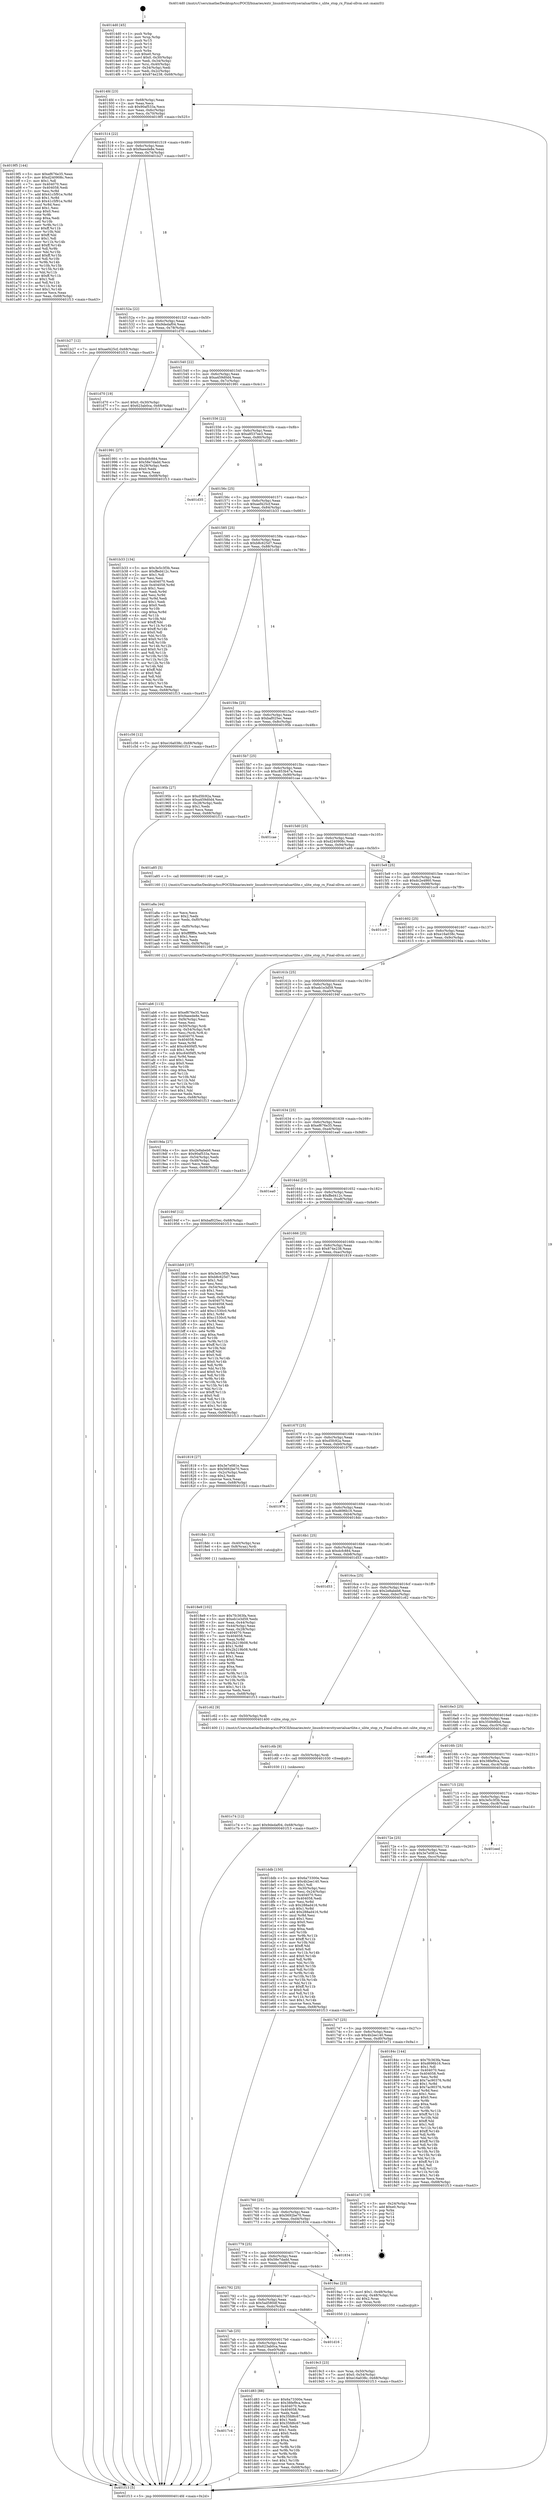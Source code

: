 digraph "0x4014d0" {
  label = "0x4014d0 (/mnt/c/Users/mathe/Desktop/tcc/POCII/binaries/extr_linuxdriversttyserialuartlite.c_ulite_stop_rx_Final-ollvm.out::main(0))"
  labelloc = "t"
  node[shape=record]

  Entry [label="",width=0.3,height=0.3,shape=circle,fillcolor=black,style=filled]
  "0x4014fd" [label="{
     0x4014fd [23]\l
     | [instrs]\l
     &nbsp;&nbsp;0x4014fd \<+3\>: mov -0x68(%rbp),%eax\l
     &nbsp;&nbsp;0x401500 \<+2\>: mov %eax,%ecx\l
     &nbsp;&nbsp;0x401502 \<+6\>: sub $0x90af533a,%ecx\l
     &nbsp;&nbsp;0x401508 \<+3\>: mov %eax,-0x6c(%rbp)\l
     &nbsp;&nbsp;0x40150b \<+3\>: mov %ecx,-0x70(%rbp)\l
     &nbsp;&nbsp;0x40150e \<+6\>: je 00000000004019f5 \<main+0x525\>\l
  }"]
  "0x4019f5" [label="{
     0x4019f5 [144]\l
     | [instrs]\l
     &nbsp;&nbsp;0x4019f5 \<+5\>: mov $0xef676e35,%eax\l
     &nbsp;&nbsp;0x4019fa \<+5\>: mov $0xd240908c,%ecx\l
     &nbsp;&nbsp;0x4019ff \<+2\>: mov $0x1,%dl\l
     &nbsp;&nbsp;0x401a01 \<+7\>: mov 0x404070,%esi\l
     &nbsp;&nbsp;0x401a08 \<+7\>: mov 0x404058,%edi\l
     &nbsp;&nbsp;0x401a0f \<+3\>: mov %esi,%r8d\l
     &nbsp;&nbsp;0x401a12 \<+7\>: add $0x41c5f91e,%r8d\l
     &nbsp;&nbsp;0x401a19 \<+4\>: sub $0x1,%r8d\l
     &nbsp;&nbsp;0x401a1d \<+7\>: sub $0x41c5f91e,%r8d\l
     &nbsp;&nbsp;0x401a24 \<+4\>: imul %r8d,%esi\l
     &nbsp;&nbsp;0x401a28 \<+3\>: and $0x1,%esi\l
     &nbsp;&nbsp;0x401a2b \<+3\>: cmp $0x0,%esi\l
     &nbsp;&nbsp;0x401a2e \<+4\>: sete %r9b\l
     &nbsp;&nbsp;0x401a32 \<+3\>: cmp $0xa,%edi\l
     &nbsp;&nbsp;0x401a35 \<+4\>: setl %r10b\l
     &nbsp;&nbsp;0x401a39 \<+3\>: mov %r9b,%r11b\l
     &nbsp;&nbsp;0x401a3c \<+4\>: xor $0xff,%r11b\l
     &nbsp;&nbsp;0x401a40 \<+3\>: mov %r10b,%bl\l
     &nbsp;&nbsp;0x401a43 \<+3\>: xor $0xff,%bl\l
     &nbsp;&nbsp;0x401a46 \<+3\>: xor $0x1,%dl\l
     &nbsp;&nbsp;0x401a49 \<+3\>: mov %r11b,%r14b\l
     &nbsp;&nbsp;0x401a4c \<+4\>: and $0xff,%r14b\l
     &nbsp;&nbsp;0x401a50 \<+3\>: and %dl,%r9b\l
     &nbsp;&nbsp;0x401a53 \<+3\>: mov %bl,%r15b\l
     &nbsp;&nbsp;0x401a56 \<+4\>: and $0xff,%r15b\l
     &nbsp;&nbsp;0x401a5a \<+3\>: and %dl,%r10b\l
     &nbsp;&nbsp;0x401a5d \<+3\>: or %r9b,%r14b\l
     &nbsp;&nbsp;0x401a60 \<+3\>: or %r10b,%r15b\l
     &nbsp;&nbsp;0x401a63 \<+3\>: xor %r15b,%r14b\l
     &nbsp;&nbsp;0x401a66 \<+3\>: or %bl,%r11b\l
     &nbsp;&nbsp;0x401a69 \<+4\>: xor $0xff,%r11b\l
     &nbsp;&nbsp;0x401a6d \<+3\>: or $0x1,%dl\l
     &nbsp;&nbsp;0x401a70 \<+3\>: and %dl,%r11b\l
     &nbsp;&nbsp;0x401a73 \<+3\>: or %r11b,%r14b\l
     &nbsp;&nbsp;0x401a76 \<+4\>: test $0x1,%r14b\l
     &nbsp;&nbsp;0x401a7a \<+3\>: cmovne %ecx,%eax\l
     &nbsp;&nbsp;0x401a7d \<+3\>: mov %eax,-0x68(%rbp)\l
     &nbsp;&nbsp;0x401a80 \<+5\>: jmp 0000000000401f13 \<main+0xa43\>\l
  }"]
  "0x401514" [label="{
     0x401514 [22]\l
     | [instrs]\l
     &nbsp;&nbsp;0x401514 \<+5\>: jmp 0000000000401519 \<main+0x49\>\l
     &nbsp;&nbsp;0x401519 \<+3\>: mov -0x6c(%rbp),%eax\l
     &nbsp;&nbsp;0x40151c \<+5\>: sub $0x9aeede8e,%eax\l
     &nbsp;&nbsp;0x401521 \<+3\>: mov %eax,-0x74(%rbp)\l
     &nbsp;&nbsp;0x401524 \<+6\>: je 0000000000401b27 \<main+0x657\>\l
  }"]
  Exit [label="",width=0.3,height=0.3,shape=circle,fillcolor=black,style=filled,peripheries=2]
  "0x401b27" [label="{
     0x401b27 [12]\l
     | [instrs]\l
     &nbsp;&nbsp;0x401b27 \<+7\>: movl $0xaef425cf,-0x68(%rbp)\l
     &nbsp;&nbsp;0x401b2e \<+5\>: jmp 0000000000401f13 \<main+0xa43\>\l
  }"]
  "0x40152a" [label="{
     0x40152a [22]\l
     | [instrs]\l
     &nbsp;&nbsp;0x40152a \<+5\>: jmp 000000000040152f \<main+0x5f\>\l
     &nbsp;&nbsp;0x40152f \<+3\>: mov -0x6c(%rbp),%eax\l
     &nbsp;&nbsp;0x401532 \<+5\>: sub $0x9dedaf04,%eax\l
     &nbsp;&nbsp;0x401537 \<+3\>: mov %eax,-0x78(%rbp)\l
     &nbsp;&nbsp;0x40153a \<+6\>: je 0000000000401d70 \<main+0x8a0\>\l
  }"]
  "0x4017c4" [label="{
     0x4017c4\l
  }", style=dashed]
  "0x401d70" [label="{
     0x401d70 [19]\l
     | [instrs]\l
     &nbsp;&nbsp;0x401d70 \<+7\>: movl $0x0,-0x30(%rbp)\l
     &nbsp;&nbsp;0x401d77 \<+7\>: movl $0x623ab0ca,-0x68(%rbp)\l
     &nbsp;&nbsp;0x401d7e \<+5\>: jmp 0000000000401f13 \<main+0xa43\>\l
  }"]
  "0x401540" [label="{
     0x401540 [22]\l
     | [instrs]\l
     &nbsp;&nbsp;0x401540 \<+5\>: jmp 0000000000401545 \<main+0x75\>\l
     &nbsp;&nbsp;0x401545 \<+3\>: mov -0x6c(%rbp),%eax\l
     &nbsp;&nbsp;0x401548 \<+5\>: sub $0xa459d0d4,%eax\l
     &nbsp;&nbsp;0x40154d \<+3\>: mov %eax,-0x7c(%rbp)\l
     &nbsp;&nbsp;0x401550 \<+6\>: je 0000000000401991 \<main+0x4c1\>\l
  }"]
  "0x401d83" [label="{
     0x401d83 [88]\l
     | [instrs]\l
     &nbsp;&nbsp;0x401d83 \<+5\>: mov $0x6a73300e,%eax\l
     &nbsp;&nbsp;0x401d88 \<+5\>: mov $0x38fef9ca,%ecx\l
     &nbsp;&nbsp;0x401d8d \<+7\>: mov 0x404070,%edx\l
     &nbsp;&nbsp;0x401d94 \<+7\>: mov 0x404058,%esi\l
     &nbsp;&nbsp;0x401d9b \<+2\>: mov %edx,%edi\l
     &nbsp;&nbsp;0x401d9d \<+6\>: sub $0x35fd6c67,%edi\l
     &nbsp;&nbsp;0x401da3 \<+3\>: sub $0x1,%edi\l
     &nbsp;&nbsp;0x401da6 \<+6\>: add $0x35fd6c67,%edi\l
     &nbsp;&nbsp;0x401dac \<+3\>: imul %edi,%edx\l
     &nbsp;&nbsp;0x401daf \<+3\>: and $0x1,%edx\l
     &nbsp;&nbsp;0x401db2 \<+3\>: cmp $0x0,%edx\l
     &nbsp;&nbsp;0x401db5 \<+4\>: sete %r8b\l
     &nbsp;&nbsp;0x401db9 \<+3\>: cmp $0xa,%esi\l
     &nbsp;&nbsp;0x401dbc \<+4\>: setl %r9b\l
     &nbsp;&nbsp;0x401dc0 \<+3\>: mov %r8b,%r10b\l
     &nbsp;&nbsp;0x401dc3 \<+3\>: and %r9b,%r10b\l
     &nbsp;&nbsp;0x401dc6 \<+3\>: xor %r9b,%r8b\l
     &nbsp;&nbsp;0x401dc9 \<+3\>: or %r8b,%r10b\l
     &nbsp;&nbsp;0x401dcc \<+4\>: test $0x1,%r10b\l
     &nbsp;&nbsp;0x401dd0 \<+3\>: cmovne %ecx,%eax\l
     &nbsp;&nbsp;0x401dd3 \<+3\>: mov %eax,-0x68(%rbp)\l
     &nbsp;&nbsp;0x401dd6 \<+5\>: jmp 0000000000401f13 \<main+0xa43\>\l
  }"]
  "0x401991" [label="{
     0x401991 [27]\l
     | [instrs]\l
     &nbsp;&nbsp;0x401991 \<+5\>: mov $0xdcfc884,%eax\l
     &nbsp;&nbsp;0x401996 \<+5\>: mov $0x58e7dadd,%ecx\l
     &nbsp;&nbsp;0x40199b \<+3\>: mov -0x28(%rbp),%edx\l
     &nbsp;&nbsp;0x40199e \<+3\>: cmp $0x0,%edx\l
     &nbsp;&nbsp;0x4019a1 \<+3\>: cmove %ecx,%eax\l
     &nbsp;&nbsp;0x4019a4 \<+3\>: mov %eax,-0x68(%rbp)\l
     &nbsp;&nbsp;0x4019a7 \<+5\>: jmp 0000000000401f13 \<main+0xa43\>\l
  }"]
  "0x401556" [label="{
     0x401556 [22]\l
     | [instrs]\l
     &nbsp;&nbsp;0x401556 \<+5\>: jmp 000000000040155b \<main+0x8b\>\l
     &nbsp;&nbsp;0x40155b \<+3\>: mov -0x6c(%rbp),%eax\l
     &nbsp;&nbsp;0x40155e \<+5\>: sub $0xa8537ee3,%eax\l
     &nbsp;&nbsp;0x401563 \<+3\>: mov %eax,-0x80(%rbp)\l
     &nbsp;&nbsp;0x401566 \<+6\>: je 0000000000401d35 \<main+0x865\>\l
  }"]
  "0x4017ab" [label="{
     0x4017ab [25]\l
     | [instrs]\l
     &nbsp;&nbsp;0x4017ab \<+5\>: jmp 00000000004017b0 \<main+0x2e0\>\l
     &nbsp;&nbsp;0x4017b0 \<+3\>: mov -0x6c(%rbp),%eax\l
     &nbsp;&nbsp;0x4017b3 \<+5\>: sub $0x623ab0ca,%eax\l
     &nbsp;&nbsp;0x4017b8 \<+6\>: mov %eax,-0xe0(%rbp)\l
     &nbsp;&nbsp;0x4017be \<+6\>: je 0000000000401d83 \<main+0x8b3\>\l
  }"]
  "0x401d35" [label="{
     0x401d35\l
  }", style=dashed]
  "0x40156c" [label="{
     0x40156c [25]\l
     | [instrs]\l
     &nbsp;&nbsp;0x40156c \<+5\>: jmp 0000000000401571 \<main+0xa1\>\l
     &nbsp;&nbsp;0x401571 \<+3\>: mov -0x6c(%rbp),%eax\l
     &nbsp;&nbsp;0x401574 \<+5\>: sub $0xaef425cf,%eax\l
     &nbsp;&nbsp;0x401579 \<+6\>: mov %eax,-0x84(%rbp)\l
     &nbsp;&nbsp;0x40157f \<+6\>: je 0000000000401b33 \<main+0x663\>\l
  }"]
  "0x401d16" [label="{
     0x401d16\l
  }", style=dashed]
  "0x401b33" [label="{
     0x401b33 [134]\l
     | [instrs]\l
     &nbsp;&nbsp;0x401b33 \<+5\>: mov $0x3e5c3f3b,%eax\l
     &nbsp;&nbsp;0x401b38 \<+5\>: mov $0xffed412c,%ecx\l
     &nbsp;&nbsp;0x401b3d \<+2\>: mov $0x1,%dl\l
     &nbsp;&nbsp;0x401b3f \<+2\>: xor %esi,%esi\l
     &nbsp;&nbsp;0x401b41 \<+7\>: mov 0x404070,%edi\l
     &nbsp;&nbsp;0x401b48 \<+8\>: mov 0x404058,%r8d\l
     &nbsp;&nbsp;0x401b50 \<+3\>: sub $0x1,%esi\l
     &nbsp;&nbsp;0x401b53 \<+3\>: mov %edi,%r9d\l
     &nbsp;&nbsp;0x401b56 \<+3\>: add %esi,%r9d\l
     &nbsp;&nbsp;0x401b59 \<+4\>: imul %r9d,%edi\l
     &nbsp;&nbsp;0x401b5d \<+3\>: and $0x1,%edi\l
     &nbsp;&nbsp;0x401b60 \<+3\>: cmp $0x0,%edi\l
     &nbsp;&nbsp;0x401b63 \<+4\>: sete %r10b\l
     &nbsp;&nbsp;0x401b67 \<+4\>: cmp $0xa,%r8d\l
     &nbsp;&nbsp;0x401b6b \<+4\>: setl %r11b\l
     &nbsp;&nbsp;0x401b6f \<+3\>: mov %r10b,%bl\l
     &nbsp;&nbsp;0x401b72 \<+3\>: xor $0xff,%bl\l
     &nbsp;&nbsp;0x401b75 \<+3\>: mov %r11b,%r14b\l
     &nbsp;&nbsp;0x401b78 \<+4\>: xor $0xff,%r14b\l
     &nbsp;&nbsp;0x401b7c \<+3\>: xor $0x0,%dl\l
     &nbsp;&nbsp;0x401b7f \<+3\>: mov %bl,%r15b\l
     &nbsp;&nbsp;0x401b82 \<+4\>: and $0x0,%r15b\l
     &nbsp;&nbsp;0x401b86 \<+3\>: and %dl,%r10b\l
     &nbsp;&nbsp;0x401b89 \<+3\>: mov %r14b,%r12b\l
     &nbsp;&nbsp;0x401b8c \<+4\>: and $0x0,%r12b\l
     &nbsp;&nbsp;0x401b90 \<+3\>: and %dl,%r11b\l
     &nbsp;&nbsp;0x401b93 \<+3\>: or %r10b,%r15b\l
     &nbsp;&nbsp;0x401b96 \<+3\>: or %r11b,%r12b\l
     &nbsp;&nbsp;0x401b99 \<+3\>: xor %r12b,%r15b\l
     &nbsp;&nbsp;0x401b9c \<+3\>: or %r14b,%bl\l
     &nbsp;&nbsp;0x401b9f \<+3\>: xor $0xff,%bl\l
     &nbsp;&nbsp;0x401ba2 \<+3\>: or $0x0,%dl\l
     &nbsp;&nbsp;0x401ba5 \<+2\>: and %dl,%bl\l
     &nbsp;&nbsp;0x401ba7 \<+3\>: or %bl,%r15b\l
     &nbsp;&nbsp;0x401baa \<+4\>: test $0x1,%r15b\l
     &nbsp;&nbsp;0x401bae \<+3\>: cmovne %ecx,%eax\l
     &nbsp;&nbsp;0x401bb1 \<+3\>: mov %eax,-0x68(%rbp)\l
     &nbsp;&nbsp;0x401bb4 \<+5\>: jmp 0000000000401f13 \<main+0xa43\>\l
  }"]
  "0x401585" [label="{
     0x401585 [25]\l
     | [instrs]\l
     &nbsp;&nbsp;0x401585 \<+5\>: jmp 000000000040158a \<main+0xba\>\l
     &nbsp;&nbsp;0x40158a \<+3\>: mov -0x6c(%rbp),%eax\l
     &nbsp;&nbsp;0x40158d \<+5\>: sub $0xb8c625d7,%eax\l
     &nbsp;&nbsp;0x401592 \<+6\>: mov %eax,-0x88(%rbp)\l
     &nbsp;&nbsp;0x401598 \<+6\>: je 0000000000401c56 \<main+0x786\>\l
  }"]
  "0x401c74" [label="{
     0x401c74 [12]\l
     | [instrs]\l
     &nbsp;&nbsp;0x401c74 \<+7\>: movl $0x9dedaf04,-0x68(%rbp)\l
     &nbsp;&nbsp;0x401c7b \<+5\>: jmp 0000000000401f13 \<main+0xa43\>\l
  }"]
  "0x401c56" [label="{
     0x401c56 [12]\l
     | [instrs]\l
     &nbsp;&nbsp;0x401c56 \<+7\>: movl $0xe16a038c,-0x68(%rbp)\l
     &nbsp;&nbsp;0x401c5d \<+5\>: jmp 0000000000401f13 \<main+0xa43\>\l
  }"]
  "0x40159e" [label="{
     0x40159e [25]\l
     | [instrs]\l
     &nbsp;&nbsp;0x40159e \<+5\>: jmp 00000000004015a3 \<main+0xd3\>\l
     &nbsp;&nbsp;0x4015a3 \<+3\>: mov -0x6c(%rbp),%eax\l
     &nbsp;&nbsp;0x4015a6 \<+5\>: sub $0xbaf025ec,%eax\l
     &nbsp;&nbsp;0x4015ab \<+6\>: mov %eax,-0x8c(%rbp)\l
     &nbsp;&nbsp;0x4015b1 \<+6\>: je 000000000040195b \<main+0x48b\>\l
  }"]
  "0x401c6b" [label="{
     0x401c6b [9]\l
     | [instrs]\l
     &nbsp;&nbsp;0x401c6b \<+4\>: mov -0x50(%rbp),%rdi\l
     &nbsp;&nbsp;0x401c6f \<+5\>: call 0000000000401030 \<free@plt\>\l
     | [calls]\l
     &nbsp;&nbsp;0x401030 \{1\} (unknown)\l
  }"]
  "0x40195b" [label="{
     0x40195b [27]\l
     | [instrs]\l
     &nbsp;&nbsp;0x40195b \<+5\>: mov $0xd5fc92a,%eax\l
     &nbsp;&nbsp;0x401960 \<+5\>: mov $0xa459d0d4,%ecx\l
     &nbsp;&nbsp;0x401965 \<+3\>: mov -0x28(%rbp),%edx\l
     &nbsp;&nbsp;0x401968 \<+3\>: cmp $0x1,%edx\l
     &nbsp;&nbsp;0x40196b \<+3\>: cmovl %ecx,%eax\l
     &nbsp;&nbsp;0x40196e \<+3\>: mov %eax,-0x68(%rbp)\l
     &nbsp;&nbsp;0x401971 \<+5\>: jmp 0000000000401f13 \<main+0xa43\>\l
  }"]
  "0x4015b7" [label="{
     0x4015b7 [25]\l
     | [instrs]\l
     &nbsp;&nbsp;0x4015b7 \<+5\>: jmp 00000000004015bc \<main+0xec\>\l
     &nbsp;&nbsp;0x4015bc \<+3\>: mov -0x6c(%rbp),%eax\l
     &nbsp;&nbsp;0x4015bf \<+5\>: sub $0xc853b47a,%eax\l
     &nbsp;&nbsp;0x4015c4 \<+6\>: mov %eax,-0x90(%rbp)\l
     &nbsp;&nbsp;0x4015ca \<+6\>: je 0000000000401cae \<main+0x7de\>\l
  }"]
  "0x401ab6" [label="{
     0x401ab6 [113]\l
     | [instrs]\l
     &nbsp;&nbsp;0x401ab6 \<+5\>: mov $0xef676e35,%ecx\l
     &nbsp;&nbsp;0x401abb \<+5\>: mov $0x9aeede8e,%edx\l
     &nbsp;&nbsp;0x401ac0 \<+6\>: mov -0xf4(%rbp),%esi\l
     &nbsp;&nbsp;0x401ac6 \<+3\>: imul %eax,%esi\l
     &nbsp;&nbsp;0x401ac9 \<+4\>: mov -0x50(%rbp),%rdi\l
     &nbsp;&nbsp;0x401acd \<+4\>: movslq -0x54(%rbp),%r8\l
     &nbsp;&nbsp;0x401ad1 \<+4\>: mov %esi,(%rdi,%r8,4)\l
     &nbsp;&nbsp;0x401ad5 \<+7\>: mov 0x404070,%eax\l
     &nbsp;&nbsp;0x401adc \<+7\>: mov 0x404058,%esi\l
     &nbsp;&nbsp;0x401ae3 \<+3\>: mov %eax,%r9d\l
     &nbsp;&nbsp;0x401ae6 \<+7\>: add $0xc640f4f5,%r9d\l
     &nbsp;&nbsp;0x401aed \<+4\>: sub $0x1,%r9d\l
     &nbsp;&nbsp;0x401af1 \<+7\>: sub $0xc640f4f5,%r9d\l
     &nbsp;&nbsp;0x401af8 \<+4\>: imul %r9d,%eax\l
     &nbsp;&nbsp;0x401afc \<+3\>: and $0x1,%eax\l
     &nbsp;&nbsp;0x401aff \<+3\>: cmp $0x0,%eax\l
     &nbsp;&nbsp;0x401b02 \<+4\>: sete %r10b\l
     &nbsp;&nbsp;0x401b06 \<+3\>: cmp $0xa,%esi\l
     &nbsp;&nbsp;0x401b09 \<+4\>: setl %r11b\l
     &nbsp;&nbsp;0x401b0d \<+3\>: mov %r10b,%bl\l
     &nbsp;&nbsp;0x401b10 \<+3\>: and %r11b,%bl\l
     &nbsp;&nbsp;0x401b13 \<+3\>: xor %r11b,%r10b\l
     &nbsp;&nbsp;0x401b16 \<+3\>: or %r10b,%bl\l
     &nbsp;&nbsp;0x401b19 \<+3\>: test $0x1,%bl\l
     &nbsp;&nbsp;0x401b1c \<+3\>: cmovne %edx,%ecx\l
     &nbsp;&nbsp;0x401b1f \<+3\>: mov %ecx,-0x68(%rbp)\l
     &nbsp;&nbsp;0x401b22 \<+5\>: jmp 0000000000401f13 \<main+0xa43\>\l
  }"]
  "0x401cae" [label="{
     0x401cae\l
  }", style=dashed]
  "0x4015d0" [label="{
     0x4015d0 [25]\l
     | [instrs]\l
     &nbsp;&nbsp;0x4015d0 \<+5\>: jmp 00000000004015d5 \<main+0x105\>\l
     &nbsp;&nbsp;0x4015d5 \<+3\>: mov -0x6c(%rbp),%eax\l
     &nbsp;&nbsp;0x4015d8 \<+5\>: sub $0xd240908c,%eax\l
     &nbsp;&nbsp;0x4015dd \<+6\>: mov %eax,-0x94(%rbp)\l
     &nbsp;&nbsp;0x4015e3 \<+6\>: je 0000000000401a85 \<main+0x5b5\>\l
  }"]
  "0x401a8a" [label="{
     0x401a8a [44]\l
     | [instrs]\l
     &nbsp;&nbsp;0x401a8a \<+2\>: xor %ecx,%ecx\l
     &nbsp;&nbsp;0x401a8c \<+5\>: mov $0x2,%edx\l
     &nbsp;&nbsp;0x401a91 \<+6\>: mov %edx,-0xf0(%rbp)\l
     &nbsp;&nbsp;0x401a97 \<+1\>: cltd\l
     &nbsp;&nbsp;0x401a98 \<+6\>: mov -0xf0(%rbp),%esi\l
     &nbsp;&nbsp;0x401a9e \<+2\>: idiv %esi\l
     &nbsp;&nbsp;0x401aa0 \<+6\>: imul $0xfffffffe,%edx,%edx\l
     &nbsp;&nbsp;0x401aa6 \<+3\>: sub $0x1,%ecx\l
     &nbsp;&nbsp;0x401aa9 \<+2\>: sub %ecx,%edx\l
     &nbsp;&nbsp;0x401aab \<+6\>: mov %edx,-0xf4(%rbp)\l
     &nbsp;&nbsp;0x401ab1 \<+5\>: call 0000000000401160 \<next_i\>\l
     | [calls]\l
     &nbsp;&nbsp;0x401160 \{1\} (/mnt/c/Users/mathe/Desktop/tcc/POCII/binaries/extr_linuxdriversttyserialuartlite.c_ulite_stop_rx_Final-ollvm.out::next_i)\l
  }"]
  "0x401a85" [label="{
     0x401a85 [5]\l
     | [instrs]\l
     &nbsp;&nbsp;0x401a85 \<+5\>: call 0000000000401160 \<next_i\>\l
     | [calls]\l
     &nbsp;&nbsp;0x401160 \{1\} (/mnt/c/Users/mathe/Desktop/tcc/POCII/binaries/extr_linuxdriversttyserialuartlite.c_ulite_stop_rx_Final-ollvm.out::next_i)\l
  }"]
  "0x4015e9" [label="{
     0x4015e9 [25]\l
     | [instrs]\l
     &nbsp;&nbsp;0x4015e9 \<+5\>: jmp 00000000004015ee \<main+0x11e\>\l
     &nbsp;&nbsp;0x4015ee \<+3\>: mov -0x6c(%rbp),%eax\l
     &nbsp;&nbsp;0x4015f1 \<+5\>: sub $0xdc2e4860,%eax\l
     &nbsp;&nbsp;0x4015f6 \<+6\>: mov %eax,-0x98(%rbp)\l
     &nbsp;&nbsp;0x4015fc \<+6\>: je 0000000000401cc9 \<main+0x7f9\>\l
  }"]
  "0x4019c3" [label="{
     0x4019c3 [23]\l
     | [instrs]\l
     &nbsp;&nbsp;0x4019c3 \<+4\>: mov %rax,-0x50(%rbp)\l
     &nbsp;&nbsp;0x4019c7 \<+7\>: movl $0x0,-0x54(%rbp)\l
     &nbsp;&nbsp;0x4019ce \<+7\>: movl $0xe16a038c,-0x68(%rbp)\l
     &nbsp;&nbsp;0x4019d5 \<+5\>: jmp 0000000000401f13 \<main+0xa43\>\l
  }"]
  "0x401cc9" [label="{
     0x401cc9\l
  }", style=dashed]
  "0x401602" [label="{
     0x401602 [25]\l
     | [instrs]\l
     &nbsp;&nbsp;0x401602 \<+5\>: jmp 0000000000401607 \<main+0x137\>\l
     &nbsp;&nbsp;0x401607 \<+3\>: mov -0x6c(%rbp),%eax\l
     &nbsp;&nbsp;0x40160a \<+5\>: sub $0xe16a038c,%eax\l
     &nbsp;&nbsp;0x40160f \<+6\>: mov %eax,-0x9c(%rbp)\l
     &nbsp;&nbsp;0x401615 \<+6\>: je 00000000004019da \<main+0x50a\>\l
  }"]
  "0x401792" [label="{
     0x401792 [25]\l
     | [instrs]\l
     &nbsp;&nbsp;0x401792 \<+5\>: jmp 0000000000401797 \<main+0x2c7\>\l
     &nbsp;&nbsp;0x401797 \<+3\>: mov -0x6c(%rbp),%eax\l
     &nbsp;&nbsp;0x40179a \<+5\>: sub $0x5ad580df,%eax\l
     &nbsp;&nbsp;0x40179f \<+6\>: mov %eax,-0xdc(%rbp)\l
     &nbsp;&nbsp;0x4017a5 \<+6\>: je 0000000000401d16 \<main+0x846\>\l
  }"]
  "0x4019da" [label="{
     0x4019da [27]\l
     | [instrs]\l
     &nbsp;&nbsp;0x4019da \<+5\>: mov $0x2e8abeb6,%eax\l
     &nbsp;&nbsp;0x4019df \<+5\>: mov $0x90af533a,%ecx\l
     &nbsp;&nbsp;0x4019e4 \<+3\>: mov -0x54(%rbp),%edx\l
     &nbsp;&nbsp;0x4019e7 \<+3\>: cmp -0x48(%rbp),%edx\l
     &nbsp;&nbsp;0x4019ea \<+3\>: cmovl %ecx,%eax\l
     &nbsp;&nbsp;0x4019ed \<+3\>: mov %eax,-0x68(%rbp)\l
     &nbsp;&nbsp;0x4019f0 \<+5\>: jmp 0000000000401f13 \<main+0xa43\>\l
  }"]
  "0x40161b" [label="{
     0x40161b [25]\l
     | [instrs]\l
     &nbsp;&nbsp;0x40161b \<+5\>: jmp 0000000000401620 \<main+0x150\>\l
     &nbsp;&nbsp;0x401620 \<+3\>: mov -0x6c(%rbp),%eax\l
     &nbsp;&nbsp;0x401623 \<+5\>: sub $0xeb1e3d59,%eax\l
     &nbsp;&nbsp;0x401628 \<+6\>: mov %eax,-0xa0(%rbp)\l
     &nbsp;&nbsp;0x40162e \<+6\>: je 000000000040194f \<main+0x47f\>\l
  }"]
  "0x4019ac" [label="{
     0x4019ac [23]\l
     | [instrs]\l
     &nbsp;&nbsp;0x4019ac \<+7\>: movl $0x1,-0x48(%rbp)\l
     &nbsp;&nbsp;0x4019b3 \<+4\>: movslq -0x48(%rbp),%rax\l
     &nbsp;&nbsp;0x4019b7 \<+4\>: shl $0x2,%rax\l
     &nbsp;&nbsp;0x4019bb \<+3\>: mov %rax,%rdi\l
     &nbsp;&nbsp;0x4019be \<+5\>: call 0000000000401050 \<malloc@plt\>\l
     | [calls]\l
     &nbsp;&nbsp;0x401050 \{1\} (unknown)\l
  }"]
  "0x40194f" [label="{
     0x40194f [12]\l
     | [instrs]\l
     &nbsp;&nbsp;0x40194f \<+7\>: movl $0xbaf025ec,-0x68(%rbp)\l
     &nbsp;&nbsp;0x401956 \<+5\>: jmp 0000000000401f13 \<main+0xa43\>\l
  }"]
  "0x401634" [label="{
     0x401634 [25]\l
     | [instrs]\l
     &nbsp;&nbsp;0x401634 \<+5\>: jmp 0000000000401639 \<main+0x169\>\l
     &nbsp;&nbsp;0x401639 \<+3\>: mov -0x6c(%rbp),%eax\l
     &nbsp;&nbsp;0x40163c \<+5\>: sub $0xef676e35,%eax\l
     &nbsp;&nbsp;0x401641 \<+6\>: mov %eax,-0xa4(%rbp)\l
     &nbsp;&nbsp;0x401647 \<+6\>: je 0000000000401ea0 \<main+0x9d0\>\l
  }"]
  "0x401779" [label="{
     0x401779 [25]\l
     | [instrs]\l
     &nbsp;&nbsp;0x401779 \<+5\>: jmp 000000000040177e \<main+0x2ae\>\l
     &nbsp;&nbsp;0x40177e \<+3\>: mov -0x6c(%rbp),%eax\l
     &nbsp;&nbsp;0x401781 \<+5\>: sub $0x58e7dadd,%eax\l
     &nbsp;&nbsp;0x401786 \<+6\>: mov %eax,-0xd8(%rbp)\l
     &nbsp;&nbsp;0x40178c \<+6\>: je 00000000004019ac \<main+0x4dc\>\l
  }"]
  "0x401ea0" [label="{
     0x401ea0\l
  }", style=dashed]
  "0x40164d" [label="{
     0x40164d [25]\l
     | [instrs]\l
     &nbsp;&nbsp;0x40164d \<+5\>: jmp 0000000000401652 \<main+0x182\>\l
     &nbsp;&nbsp;0x401652 \<+3\>: mov -0x6c(%rbp),%eax\l
     &nbsp;&nbsp;0x401655 \<+5\>: sub $0xffed412c,%eax\l
     &nbsp;&nbsp;0x40165a \<+6\>: mov %eax,-0xa8(%rbp)\l
     &nbsp;&nbsp;0x401660 \<+6\>: je 0000000000401bb9 \<main+0x6e9\>\l
  }"]
  "0x401834" [label="{
     0x401834\l
  }", style=dashed]
  "0x401bb9" [label="{
     0x401bb9 [157]\l
     | [instrs]\l
     &nbsp;&nbsp;0x401bb9 \<+5\>: mov $0x3e5c3f3b,%eax\l
     &nbsp;&nbsp;0x401bbe \<+5\>: mov $0xb8c625d7,%ecx\l
     &nbsp;&nbsp;0x401bc3 \<+2\>: mov $0x1,%dl\l
     &nbsp;&nbsp;0x401bc5 \<+2\>: xor %esi,%esi\l
     &nbsp;&nbsp;0x401bc7 \<+3\>: mov -0x54(%rbp),%edi\l
     &nbsp;&nbsp;0x401bca \<+3\>: sub $0x1,%esi\l
     &nbsp;&nbsp;0x401bcd \<+2\>: sub %esi,%edi\l
     &nbsp;&nbsp;0x401bcf \<+3\>: mov %edi,-0x54(%rbp)\l
     &nbsp;&nbsp;0x401bd2 \<+7\>: mov 0x404070,%esi\l
     &nbsp;&nbsp;0x401bd9 \<+7\>: mov 0x404058,%edi\l
     &nbsp;&nbsp;0x401be0 \<+3\>: mov %esi,%r8d\l
     &nbsp;&nbsp;0x401be3 \<+7\>: add $0xc1530c0,%r8d\l
     &nbsp;&nbsp;0x401bea \<+4\>: sub $0x1,%r8d\l
     &nbsp;&nbsp;0x401bee \<+7\>: sub $0xc1530c0,%r8d\l
     &nbsp;&nbsp;0x401bf5 \<+4\>: imul %r8d,%esi\l
     &nbsp;&nbsp;0x401bf9 \<+3\>: and $0x1,%esi\l
     &nbsp;&nbsp;0x401bfc \<+3\>: cmp $0x0,%esi\l
     &nbsp;&nbsp;0x401bff \<+4\>: sete %r9b\l
     &nbsp;&nbsp;0x401c03 \<+3\>: cmp $0xa,%edi\l
     &nbsp;&nbsp;0x401c06 \<+4\>: setl %r10b\l
     &nbsp;&nbsp;0x401c0a \<+3\>: mov %r9b,%r11b\l
     &nbsp;&nbsp;0x401c0d \<+4\>: xor $0xff,%r11b\l
     &nbsp;&nbsp;0x401c11 \<+3\>: mov %r10b,%bl\l
     &nbsp;&nbsp;0x401c14 \<+3\>: xor $0xff,%bl\l
     &nbsp;&nbsp;0x401c17 \<+3\>: xor $0x0,%dl\l
     &nbsp;&nbsp;0x401c1a \<+3\>: mov %r11b,%r14b\l
     &nbsp;&nbsp;0x401c1d \<+4\>: and $0x0,%r14b\l
     &nbsp;&nbsp;0x401c21 \<+3\>: and %dl,%r9b\l
     &nbsp;&nbsp;0x401c24 \<+3\>: mov %bl,%r15b\l
     &nbsp;&nbsp;0x401c27 \<+4\>: and $0x0,%r15b\l
     &nbsp;&nbsp;0x401c2b \<+3\>: and %dl,%r10b\l
     &nbsp;&nbsp;0x401c2e \<+3\>: or %r9b,%r14b\l
     &nbsp;&nbsp;0x401c31 \<+3\>: or %r10b,%r15b\l
     &nbsp;&nbsp;0x401c34 \<+3\>: xor %r15b,%r14b\l
     &nbsp;&nbsp;0x401c37 \<+3\>: or %bl,%r11b\l
     &nbsp;&nbsp;0x401c3a \<+4\>: xor $0xff,%r11b\l
     &nbsp;&nbsp;0x401c3e \<+3\>: or $0x0,%dl\l
     &nbsp;&nbsp;0x401c41 \<+3\>: and %dl,%r11b\l
     &nbsp;&nbsp;0x401c44 \<+3\>: or %r11b,%r14b\l
     &nbsp;&nbsp;0x401c47 \<+4\>: test $0x1,%r14b\l
     &nbsp;&nbsp;0x401c4b \<+3\>: cmovne %ecx,%eax\l
     &nbsp;&nbsp;0x401c4e \<+3\>: mov %eax,-0x68(%rbp)\l
     &nbsp;&nbsp;0x401c51 \<+5\>: jmp 0000000000401f13 \<main+0xa43\>\l
  }"]
  "0x401666" [label="{
     0x401666 [25]\l
     | [instrs]\l
     &nbsp;&nbsp;0x401666 \<+5\>: jmp 000000000040166b \<main+0x19b\>\l
     &nbsp;&nbsp;0x40166b \<+3\>: mov -0x6c(%rbp),%eax\l
     &nbsp;&nbsp;0x40166e \<+5\>: sub $0x874e238,%eax\l
     &nbsp;&nbsp;0x401673 \<+6\>: mov %eax,-0xac(%rbp)\l
     &nbsp;&nbsp;0x401679 \<+6\>: je 0000000000401819 \<main+0x349\>\l
  }"]
  "0x401760" [label="{
     0x401760 [25]\l
     | [instrs]\l
     &nbsp;&nbsp;0x401760 \<+5\>: jmp 0000000000401765 \<main+0x295\>\l
     &nbsp;&nbsp;0x401765 \<+3\>: mov -0x6c(%rbp),%eax\l
     &nbsp;&nbsp;0x401768 \<+5\>: sub $0x5692be70,%eax\l
     &nbsp;&nbsp;0x40176d \<+6\>: mov %eax,-0xd4(%rbp)\l
     &nbsp;&nbsp;0x401773 \<+6\>: je 0000000000401834 \<main+0x364\>\l
  }"]
  "0x401819" [label="{
     0x401819 [27]\l
     | [instrs]\l
     &nbsp;&nbsp;0x401819 \<+5\>: mov $0x3e7e081e,%eax\l
     &nbsp;&nbsp;0x40181e \<+5\>: mov $0x5692be70,%ecx\l
     &nbsp;&nbsp;0x401823 \<+3\>: mov -0x2c(%rbp),%edx\l
     &nbsp;&nbsp;0x401826 \<+3\>: cmp $0x2,%edx\l
     &nbsp;&nbsp;0x401829 \<+3\>: cmovne %ecx,%eax\l
     &nbsp;&nbsp;0x40182c \<+3\>: mov %eax,-0x68(%rbp)\l
     &nbsp;&nbsp;0x40182f \<+5\>: jmp 0000000000401f13 \<main+0xa43\>\l
  }"]
  "0x40167f" [label="{
     0x40167f [25]\l
     | [instrs]\l
     &nbsp;&nbsp;0x40167f \<+5\>: jmp 0000000000401684 \<main+0x1b4\>\l
     &nbsp;&nbsp;0x401684 \<+3\>: mov -0x6c(%rbp),%eax\l
     &nbsp;&nbsp;0x401687 \<+5\>: sub $0xd5fc92a,%eax\l
     &nbsp;&nbsp;0x40168c \<+6\>: mov %eax,-0xb0(%rbp)\l
     &nbsp;&nbsp;0x401692 \<+6\>: je 0000000000401976 \<main+0x4a6\>\l
  }"]
  "0x401f13" [label="{
     0x401f13 [5]\l
     | [instrs]\l
     &nbsp;&nbsp;0x401f13 \<+5\>: jmp 00000000004014fd \<main+0x2d\>\l
  }"]
  "0x4014d0" [label="{
     0x4014d0 [45]\l
     | [instrs]\l
     &nbsp;&nbsp;0x4014d0 \<+1\>: push %rbp\l
     &nbsp;&nbsp;0x4014d1 \<+3\>: mov %rsp,%rbp\l
     &nbsp;&nbsp;0x4014d4 \<+2\>: push %r15\l
     &nbsp;&nbsp;0x4014d6 \<+2\>: push %r14\l
     &nbsp;&nbsp;0x4014d8 \<+2\>: push %r12\l
     &nbsp;&nbsp;0x4014da \<+1\>: push %rbx\l
     &nbsp;&nbsp;0x4014db \<+7\>: sub $0xe0,%rsp\l
     &nbsp;&nbsp;0x4014e2 \<+7\>: movl $0x0,-0x30(%rbp)\l
     &nbsp;&nbsp;0x4014e9 \<+3\>: mov %edi,-0x34(%rbp)\l
     &nbsp;&nbsp;0x4014ec \<+4\>: mov %rsi,-0x40(%rbp)\l
     &nbsp;&nbsp;0x4014f0 \<+3\>: mov -0x34(%rbp),%edi\l
     &nbsp;&nbsp;0x4014f3 \<+3\>: mov %edi,-0x2c(%rbp)\l
     &nbsp;&nbsp;0x4014f6 \<+7\>: movl $0x874e238,-0x68(%rbp)\l
  }"]
  "0x401e71" [label="{
     0x401e71 [19]\l
     | [instrs]\l
     &nbsp;&nbsp;0x401e71 \<+3\>: mov -0x24(%rbp),%eax\l
     &nbsp;&nbsp;0x401e74 \<+7\>: add $0xe0,%rsp\l
     &nbsp;&nbsp;0x401e7b \<+1\>: pop %rbx\l
     &nbsp;&nbsp;0x401e7c \<+2\>: pop %r12\l
     &nbsp;&nbsp;0x401e7e \<+2\>: pop %r14\l
     &nbsp;&nbsp;0x401e80 \<+2\>: pop %r15\l
     &nbsp;&nbsp;0x401e82 \<+1\>: pop %rbp\l
     &nbsp;&nbsp;0x401e83 \<+1\>: ret\l
  }"]
  "0x401976" [label="{
     0x401976\l
  }", style=dashed]
  "0x401698" [label="{
     0x401698 [25]\l
     | [instrs]\l
     &nbsp;&nbsp;0x401698 \<+5\>: jmp 000000000040169d \<main+0x1cd\>\l
     &nbsp;&nbsp;0x40169d \<+3\>: mov -0x6c(%rbp),%eax\l
     &nbsp;&nbsp;0x4016a0 \<+5\>: sub $0xd696b16,%eax\l
     &nbsp;&nbsp;0x4016a5 \<+6\>: mov %eax,-0xb4(%rbp)\l
     &nbsp;&nbsp;0x4016ab \<+6\>: je 00000000004018dc \<main+0x40c\>\l
  }"]
  "0x4018e9" [label="{
     0x4018e9 [102]\l
     | [instrs]\l
     &nbsp;&nbsp;0x4018e9 \<+5\>: mov $0x7fc363fa,%ecx\l
     &nbsp;&nbsp;0x4018ee \<+5\>: mov $0xeb1e3d59,%edx\l
     &nbsp;&nbsp;0x4018f3 \<+3\>: mov %eax,-0x44(%rbp)\l
     &nbsp;&nbsp;0x4018f6 \<+3\>: mov -0x44(%rbp),%eax\l
     &nbsp;&nbsp;0x4018f9 \<+3\>: mov %eax,-0x28(%rbp)\l
     &nbsp;&nbsp;0x4018fc \<+7\>: mov 0x404070,%eax\l
     &nbsp;&nbsp;0x401903 \<+7\>: mov 0x404058,%esi\l
     &nbsp;&nbsp;0x40190a \<+3\>: mov %eax,%r8d\l
     &nbsp;&nbsp;0x40190d \<+7\>: add $0x2b219b08,%r8d\l
     &nbsp;&nbsp;0x401914 \<+4\>: sub $0x1,%r8d\l
     &nbsp;&nbsp;0x401918 \<+7\>: sub $0x2b219b08,%r8d\l
     &nbsp;&nbsp;0x40191f \<+4\>: imul %r8d,%eax\l
     &nbsp;&nbsp;0x401923 \<+3\>: and $0x1,%eax\l
     &nbsp;&nbsp;0x401926 \<+3\>: cmp $0x0,%eax\l
     &nbsp;&nbsp;0x401929 \<+4\>: sete %r9b\l
     &nbsp;&nbsp;0x40192d \<+3\>: cmp $0xa,%esi\l
     &nbsp;&nbsp;0x401930 \<+4\>: setl %r10b\l
     &nbsp;&nbsp;0x401934 \<+3\>: mov %r9b,%r11b\l
     &nbsp;&nbsp;0x401937 \<+3\>: and %r10b,%r11b\l
     &nbsp;&nbsp;0x40193a \<+3\>: xor %r10b,%r9b\l
     &nbsp;&nbsp;0x40193d \<+3\>: or %r9b,%r11b\l
     &nbsp;&nbsp;0x401940 \<+4\>: test $0x1,%r11b\l
     &nbsp;&nbsp;0x401944 \<+3\>: cmovne %edx,%ecx\l
     &nbsp;&nbsp;0x401947 \<+3\>: mov %ecx,-0x68(%rbp)\l
     &nbsp;&nbsp;0x40194a \<+5\>: jmp 0000000000401f13 \<main+0xa43\>\l
  }"]
  "0x4018dc" [label="{
     0x4018dc [13]\l
     | [instrs]\l
     &nbsp;&nbsp;0x4018dc \<+4\>: mov -0x40(%rbp),%rax\l
     &nbsp;&nbsp;0x4018e0 \<+4\>: mov 0x8(%rax),%rdi\l
     &nbsp;&nbsp;0x4018e4 \<+5\>: call 0000000000401060 \<atoi@plt\>\l
     | [calls]\l
     &nbsp;&nbsp;0x401060 \{1\} (unknown)\l
  }"]
  "0x4016b1" [label="{
     0x4016b1 [25]\l
     | [instrs]\l
     &nbsp;&nbsp;0x4016b1 \<+5\>: jmp 00000000004016b6 \<main+0x1e6\>\l
     &nbsp;&nbsp;0x4016b6 \<+3\>: mov -0x6c(%rbp),%eax\l
     &nbsp;&nbsp;0x4016b9 \<+5\>: sub $0xdcfc884,%eax\l
     &nbsp;&nbsp;0x4016be \<+6\>: mov %eax,-0xb8(%rbp)\l
     &nbsp;&nbsp;0x4016c4 \<+6\>: je 0000000000401d53 \<main+0x883\>\l
  }"]
  "0x401747" [label="{
     0x401747 [25]\l
     | [instrs]\l
     &nbsp;&nbsp;0x401747 \<+5\>: jmp 000000000040174c \<main+0x27c\>\l
     &nbsp;&nbsp;0x40174c \<+3\>: mov -0x6c(%rbp),%eax\l
     &nbsp;&nbsp;0x40174f \<+5\>: sub $0x4b2ee140,%eax\l
     &nbsp;&nbsp;0x401754 \<+6\>: mov %eax,-0xd0(%rbp)\l
     &nbsp;&nbsp;0x40175a \<+6\>: je 0000000000401e71 \<main+0x9a1\>\l
  }"]
  "0x401d53" [label="{
     0x401d53\l
  }", style=dashed]
  "0x4016ca" [label="{
     0x4016ca [25]\l
     | [instrs]\l
     &nbsp;&nbsp;0x4016ca \<+5\>: jmp 00000000004016cf \<main+0x1ff\>\l
     &nbsp;&nbsp;0x4016cf \<+3\>: mov -0x6c(%rbp),%eax\l
     &nbsp;&nbsp;0x4016d2 \<+5\>: sub $0x2e8abeb6,%eax\l
     &nbsp;&nbsp;0x4016d7 \<+6\>: mov %eax,-0xbc(%rbp)\l
     &nbsp;&nbsp;0x4016dd \<+6\>: je 0000000000401c62 \<main+0x792\>\l
  }"]
  "0x40184c" [label="{
     0x40184c [144]\l
     | [instrs]\l
     &nbsp;&nbsp;0x40184c \<+5\>: mov $0x7fc363fa,%eax\l
     &nbsp;&nbsp;0x401851 \<+5\>: mov $0xd696b16,%ecx\l
     &nbsp;&nbsp;0x401856 \<+2\>: mov $0x1,%dl\l
     &nbsp;&nbsp;0x401858 \<+7\>: mov 0x404070,%esi\l
     &nbsp;&nbsp;0x40185f \<+7\>: mov 0x404058,%edi\l
     &nbsp;&nbsp;0x401866 \<+3\>: mov %esi,%r8d\l
     &nbsp;&nbsp;0x401869 \<+7\>: add $0x7ac90376,%r8d\l
     &nbsp;&nbsp;0x401870 \<+4\>: sub $0x1,%r8d\l
     &nbsp;&nbsp;0x401874 \<+7\>: sub $0x7ac90376,%r8d\l
     &nbsp;&nbsp;0x40187b \<+4\>: imul %r8d,%esi\l
     &nbsp;&nbsp;0x40187f \<+3\>: and $0x1,%esi\l
     &nbsp;&nbsp;0x401882 \<+3\>: cmp $0x0,%esi\l
     &nbsp;&nbsp;0x401885 \<+4\>: sete %r9b\l
     &nbsp;&nbsp;0x401889 \<+3\>: cmp $0xa,%edi\l
     &nbsp;&nbsp;0x40188c \<+4\>: setl %r10b\l
     &nbsp;&nbsp;0x401890 \<+3\>: mov %r9b,%r11b\l
     &nbsp;&nbsp;0x401893 \<+4\>: xor $0xff,%r11b\l
     &nbsp;&nbsp;0x401897 \<+3\>: mov %r10b,%bl\l
     &nbsp;&nbsp;0x40189a \<+3\>: xor $0xff,%bl\l
     &nbsp;&nbsp;0x40189d \<+3\>: xor $0x1,%dl\l
     &nbsp;&nbsp;0x4018a0 \<+3\>: mov %r11b,%r14b\l
     &nbsp;&nbsp;0x4018a3 \<+4\>: and $0xff,%r14b\l
     &nbsp;&nbsp;0x4018a7 \<+3\>: and %dl,%r9b\l
     &nbsp;&nbsp;0x4018aa \<+3\>: mov %bl,%r15b\l
     &nbsp;&nbsp;0x4018ad \<+4\>: and $0xff,%r15b\l
     &nbsp;&nbsp;0x4018b1 \<+3\>: and %dl,%r10b\l
     &nbsp;&nbsp;0x4018b4 \<+3\>: or %r9b,%r14b\l
     &nbsp;&nbsp;0x4018b7 \<+3\>: or %r10b,%r15b\l
     &nbsp;&nbsp;0x4018ba \<+3\>: xor %r15b,%r14b\l
     &nbsp;&nbsp;0x4018bd \<+3\>: or %bl,%r11b\l
     &nbsp;&nbsp;0x4018c0 \<+4\>: xor $0xff,%r11b\l
     &nbsp;&nbsp;0x4018c4 \<+3\>: or $0x1,%dl\l
     &nbsp;&nbsp;0x4018c7 \<+3\>: and %dl,%r11b\l
     &nbsp;&nbsp;0x4018ca \<+3\>: or %r11b,%r14b\l
     &nbsp;&nbsp;0x4018cd \<+4\>: test $0x1,%r14b\l
     &nbsp;&nbsp;0x4018d1 \<+3\>: cmovne %ecx,%eax\l
     &nbsp;&nbsp;0x4018d4 \<+3\>: mov %eax,-0x68(%rbp)\l
     &nbsp;&nbsp;0x4018d7 \<+5\>: jmp 0000000000401f13 \<main+0xa43\>\l
  }"]
  "0x401c62" [label="{
     0x401c62 [9]\l
     | [instrs]\l
     &nbsp;&nbsp;0x401c62 \<+4\>: mov -0x50(%rbp),%rdi\l
     &nbsp;&nbsp;0x401c66 \<+5\>: call 0000000000401400 \<ulite_stop_rx\>\l
     | [calls]\l
     &nbsp;&nbsp;0x401400 \{1\} (/mnt/c/Users/mathe/Desktop/tcc/POCII/binaries/extr_linuxdriversttyserialuartlite.c_ulite_stop_rx_Final-ollvm.out::ulite_stop_rx)\l
  }"]
  "0x4016e3" [label="{
     0x4016e3 [25]\l
     | [instrs]\l
     &nbsp;&nbsp;0x4016e3 \<+5\>: jmp 00000000004016e8 \<main+0x218\>\l
     &nbsp;&nbsp;0x4016e8 \<+3\>: mov -0x6c(%rbp),%eax\l
     &nbsp;&nbsp;0x4016eb \<+5\>: sub $0x3549d6bd,%eax\l
     &nbsp;&nbsp;0x4016f0 \<+6\>: mov %eax,-0xc0(%rbp)\l
     &nbsp;&nbsp;0x4016f6 \<+6\>: je 0000000000401c80 \<main+0x7b0\>\l
  }"]
  "0x40172e" [label="{
     0x40172e [25]\l
     | [instrs]\l
     &nbsp;&nbsp;0x40172e \<+5\>: jmp 0000000000401733 \<main+0x263\>\l
     &nbsp;&nbsp;0x401733 \<+3\>: mov -0x6c(%rbp),%eax\l
     &nbsp;&nbsp;0x401736 \<+5\>: sub $0x3e7e081e,%eax\l
     &nbsp;&nbsp;0x40173b \<+6\>: mov %eax,-0xcc(%rbp)\l
     &nbsp;&nbsp;0x401741 \<+6\>: je 000000000040184c \<main+0x37c\>\l
  }"]
  "0x401c80" [label="{
     0x401c80\l
  }", style=dashed]
  "0x4016fc" [label="{
     0x4016fc [25]\l
     | [instrs]\l
     &nbsp;&nbsp;0x4016fc \<+5\>: jmp 0000000000401701 \<main+0x231\>\l
     &nbsp;&nbsp;0x401701 \<+3\>: mov -0x6c(%rbp),%eax\l
     &nbsp;&nbsp;0x401704 \<+5\>: sub $0x38fef9ca,%eax\l
     &nbsp;&nbsp;0x401709 \<+6\>: mov %eax,-0xc4(%rbp)\l
     &nbsp;&nbsp;0x40170f \<+6\>: je 0000000000401ddb \<main+0x90b\>\l
  }"]
  "0x401eed" [label="{
     0x401eed\l
  }", style=dashed]
  "0x401ddb" [label="{
     0x401ddb [150]\l
     | [instrs]\l
     &nbsp;&nbsp;0x401ddb \<+5\>: mov $0x6a73300e,%eax\l
     &nbsp;&nbsp;0x401de0 \<+5\>: mov $0x4b2ee140,%ecx\l
     &nbsp;&nbsp;0x401de5 \<+2\>: mov $0x1,%dl\l
     &nbsp;&nbsp;0x401de7 \<+3\>: mov -0x30(%rbp),%esi\l
     &nbsp;&nbsp;0x401dea \<+3\>: mov %esi,-0x24(%rbp)\l
     &nbsp;&nbsp;0x401ded \<+7\>: mov 0x404070,%esi\l
     &nbsp;&nbsp;0x401df4 \<+7\>: mov 0x404058,%edi\l
     &nbsp;&nbsp;0x401dfb \<+3\>: mov %esi,%r8d\l
     &nbsp;&nbsp;0x401dfe \<+7\>: sub $0x288ad416,%r8d\l
     &nbsp;&nbsp;0x401e05 \<+4\>: sub $0x1,%r8d\l
     &nbsp;&nbsp;0x401e09 \<+7\>: add $0x288ad416,%r8d\l
     &nbsp;&nbsp;0x401e10 \<+4\>: imul %r8d,%esi\l
     &nbsp;&nbsp;0x401e14 \<+3\>: and $0x1,%esi\l
     &nbsp;&nbsp;0x401e17 \<+3\>: cmp $0x0,%esi\l
     &nbsp;&nbsp;0x401e1a \<+4\>: sete %r9b\l
     &nbsp;&nbsp;0x401e1e \<+3\>: cmp $0xa,%edi\l
     &nbsp;&nbsp;0x401e21 \<+4\>: setl %r10b\l
     &nbsp;&nbsp;0x401e25 \<+3\>: mov %r9b,%r11b\l
     &nbsp;&nbsp;0x401e28 \<+4\>: xor $0xff,%r11b\l
     &nbsp;&nbsp;0x401e2c \<+3\>: mov %r10b,%bl\l
     &nbsp;&nbsp;0x401e2f \<+3\>: xor $0xff,%bl\l
     &nbsp;&nbsp;0x401e32 \<+3\>: xor $0x0,%dl\l
     &nbsp;&nbsp;0x401e35 \<+3\>: mov %r11b,%r14b\l
     &nbsp;&nbsp;0x401e38 \<+4\>: and $0x0,%r14b\l
     &nbsp;&nbsp;0x401e3c \<+3\>: and %dl,%r9b\l
     &nbsp;&nbsp;0x401e3f \<+3\>: mov %bl,%r15b\l
     &nbsp;&nbsp;0x401e42 \<+4\>: and $0x0,%r15b\l
     &nbsp;&nbsp;0x401e46 \<+3\>: and %dl,%r10b\l
     &nbsp;&nbsp;0x401e49 \<+3\>: or %r9b,%r14b\l
     &nbsp;&nbsp;0x401e4c \<+3\>: or %r10b,%r15b\l
     &nbsp;&nbsp;0x401e4f \<+3\>: xor %r15b,%r14b\l
     &nbsp;&nbsp;0x401e52 \<+3\>: or %bl,%r11b\l
     &nbsp;&nbsp;0x401e55 \<+4\>: xor $0xff,%r11b\l
     &nbsp;&nbsp;0x401e59 \<+3\>: or $0x0,%dl\l
     &nbsp;&nbsp;0x401e5c \<+3\>: and %dl,%r11b\l
     &nbsp;&nbsp;0x401e5f \<+3\>: or %r11b,%r14b\l
     &nbsp;&nbsp;0x401e62 \<+4\>: test $0x1,%r14b\l
     &nbsp;&nbsp;0x401e66 \<+3\>: cmovne %ecx,%eax\l
     &nbsp;&nbsp;0x401e69 \<+3\>: mov %eax,-0x68(%rbp)\l
     &nbsp;&nbsp;0x401e6c \<+5\>: jmp 0000000000401f13 \<main+0xa43\>\l
  }"]
  "0x401715" [label="{
     0x401715 [25]\l
     | [instrs]\l
     &nbsp;&nbsp;0x401715 \<+5\>: jmp 000000000040171a \<main+0x24a\>\l
     &nbsp;&nbsp;0x40171a \<+3\>: mov -0x6c(%rbp),%eax\l
     &nbsp;&nbsp;0x40171d \<+5\>: sub $0x3e5c3f3b,%eax\l
     &nbsp;&nbsp;0x401722 \<+6\>: mov %eax,-0xc8(%rbp)\l
     &nbsp;&nbsp;0x401728 \<+6\>: je 0000000000401eed \<main+0xa1d\>\l
  }"]
  Entry -> "0x4014d0" [label=" 1"]
  "0x4014fd" -> "0x4019f5" [label=" 1"]
  "0x4014fd" -> "0x401514" [label=" 19"]
  "0x401e71" -> Exit [label=" 1"]
  "0x401514" -> "0x401b27" [label=" 1"]
  "0x401514" -> "0x40152a" [label=" 18"]
  "0x401ddb" -> "0x401f13" [label=" 1"]
  "0x40152a" -> "0x401d70" [label=" 1"]
  "0x40152a" -> "0x401540" [label=" 17"]
  "0x401d83" -> "0x401f13" [label=" 1"]
  "0x401540" -> "0x401991" [label=" 1"]
  "0x401540" -> "0x401556" [label=" 16"]
  "0x4017ab" -> "0x4017c4" [label=" 0"]
  "0x401556" -> "0x401d35" [label=" 0"]
  "0x401556" -> "0x40156c" [label=" 16"]
  "0x4017ab" -> "0x401d83" [label=" 1"]
  "0x40156c" -> "0x401b33" [label=" 1"]
  "0x40156c" -> "0x401585" [label=" 15"]
  "0x401792" -> "0x4017ab" [label=" 1"]
  "0x401585" -> "0x401c56" [label=" 1"]
  "0x401585" -> "0x40159e" [label=" 14"]
  "0x401792" -> "0x401d16" [label=" 0"]
  "0x40159e" -> "0x40195b" [label=" 1"]
  "0x40159e" -> "0x4015b7" [label=" 13"]
  "0x401d70" -> "0x401f13" [label=" 1"]
  "0x4015b7" -> "0x401cae" [label=" 0"]
  "0x4015b7" -> "0x4015d0" [label=" 13"]
  "0x401c74" -> "0x401f13" [label=" 1"]
  "0x4015d0" -> "0x401a85" [label=" 1"]
  "0x4015d0" -> "0x4015e9" [label=" 12"]
  "0x401c6b" -> "0x401c74" [label=" 1"]
  "0x4015e9" -> "0x401cc9" [label=" 0"]
  "0x4015e9" -> "0x401602" [label=" 12"]
  "0x401c62" -> "0x401c6b" [label=" 1"]
  "0x401602" -> "0x4019da" [label=" 2"]
  "0x401602" -> "0x40161b" [label=" 10"]
  "0x401c56" -> "0x401f13" [label=" 1"]
  "0x40161b" -> "0x40194f" [label=" 1"]
  "0x40161b" -> "0x401634" [label=" 9"]
  "0x401bb9" -> "0x401f13" [label=" 1"]
  "0x401634" -> "0x401ea0" [label=" 0"]
  "0x401634" -> "0x40164d" [label=" 9"]
  "0x401b27" -> "0x401f13" [label=" 1"]
  "0x40164d" -> "0x401bb9" [label=" 1"]
  "0x40164d" -> "0x401666" [label=" 8"]
  "0x401ab6" -> "0x401f13" [label=" 1"]
  "0x401666" -> "0x401819" [label=" 1"]
  "0x401666" -> "0x40167f" [label=" 7"]
  "0x401819" -> "0x401f13" [label=" 1"]
  "0x4014d0" -> "0x4014fd" [label=" 1"]
  "0x401f13" -> "0x4014fd" [label=" 19"]
  "0x401a85" -> "0x401a8a" [label=" 1"]
  "0x40167f" -> "0x401976" [label=" 0"]
  "0x40167f" -> "0x401698" [label=" 7"]
  "0x4019f5" -> "0x401f13" [label=" 1"]
  "0x401698" -> "0x4018dc" [label=" 1"]
  "0x401698" -> "0x4016b1" [label=" 6"]
  "0x4019c3" -> "0x401f13" [label=" 1"]
  "0x4016b1" -> "0x401d53" [label=" 0"]
  "0x4016b1" -> "0x4016ca" [label=" 6"]
  "0x4019ac" -> "0x4019c3" [label=" 1"]
  "0x4016ca" -> "0x401c62" [label=" 1"]
  "0x4016ca" -> "0x4016e3" [label=" 5"]
  "0x401779" -> "0x401792" [label=" 1"]
  "0x4016e3" -> "0x401c80" [label=" 0"]
  "0x4016e3" -> "0x4016fc" [label=" 5"]
  "0x401b33" -> "0x401f13" [label=" 1"]
  "0x4016fc" -> "0x401ddb" [label=" 1"]
  "0x4016fc" -> "0x401715" [label=" 4"]
  "0x401760" -> "0x401779" [label=" 2"]
  "0x401715" -> "0x401eed" [label=" 0"]
  "0x401715" -> "0x40172e" [label=" 4"]
  "0x401779" -> "0x4019ac" [label=" 1"]
  "0x40172e" -> "0x40184c" [label=" 1"]
  "0x40172e" -> "0x401747" [label=" 3"]
  "0x40184c" -> "0x401f13" [label=" 1"]
  "0x4018dc" -> "0x4018e9" [label=" 1"]
  "0x4018e9" -> "0x401f13" [label=" 1"]
  "0x40194f" -> "0x401f13" [label=" 1"]
  "0x40195b" -> "0x401f13" [label=" 1"]
  "0x401991" -> "0x401f13" [label=" 1"]
  "0x4019da" -> "0x401f13" [label=" 2"]
  "0x401747" -> "0x401e71" [label=" 1"]
  "0x401747" -> "0x401760" [label=" 2"]
  "0x401a8a" -> "0x401ab6" [label=" 1"]
  "0x401760" -> "0x401834" [label=" 0"]
}
